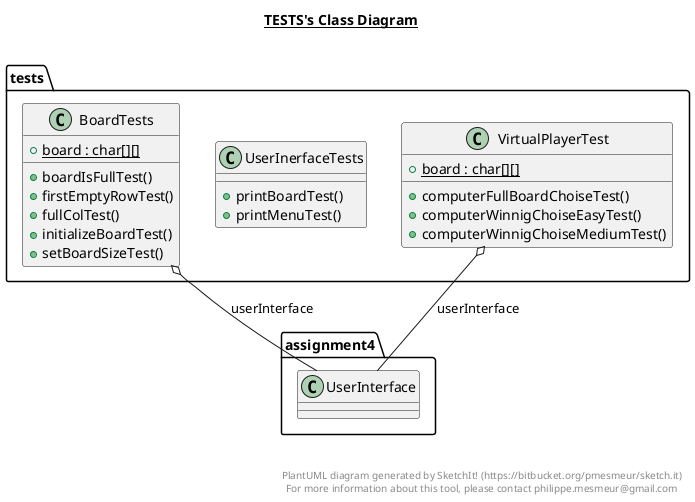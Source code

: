 @startuml

title __TESTS's Class Diagram__\n

  namespace tests {
    class tests.BoardTests {
        {static} + board : char[][]
        + boardIsFullTest()
        + firstEmptyRowTest()
        + fullColTest()
        + initializeBoardTest()
        + setBoardSizeTest()
    }
  }
  

  namespace tests {
    class tests.UserInerfaceTests {
        + printBoardTest()
        + printMenuTest()
    }
  }
  

  namespace tests {
    class tests.VirtualPlayerTest {
        {static} + board : char[][]
        + computerFullBoardChoiseTest()
        + computerWinnigChoiseEasyTest()
        + computerWinnigChoiseMediumTest()
    }
  }
  

  tests.BoardTests o-- assignment4.UserInterface : userInterface
  tests.VirtualPlayerTest o-- assignment4.UserInterface : userInterface


right footer


PlantUML diagram generated by SketchIt! (https://bitbucket.org/pmesmeur/sketch.it)
For more information about this tool, please contact philippe.mesmeur@gmail.com
endfooter

@enduml
